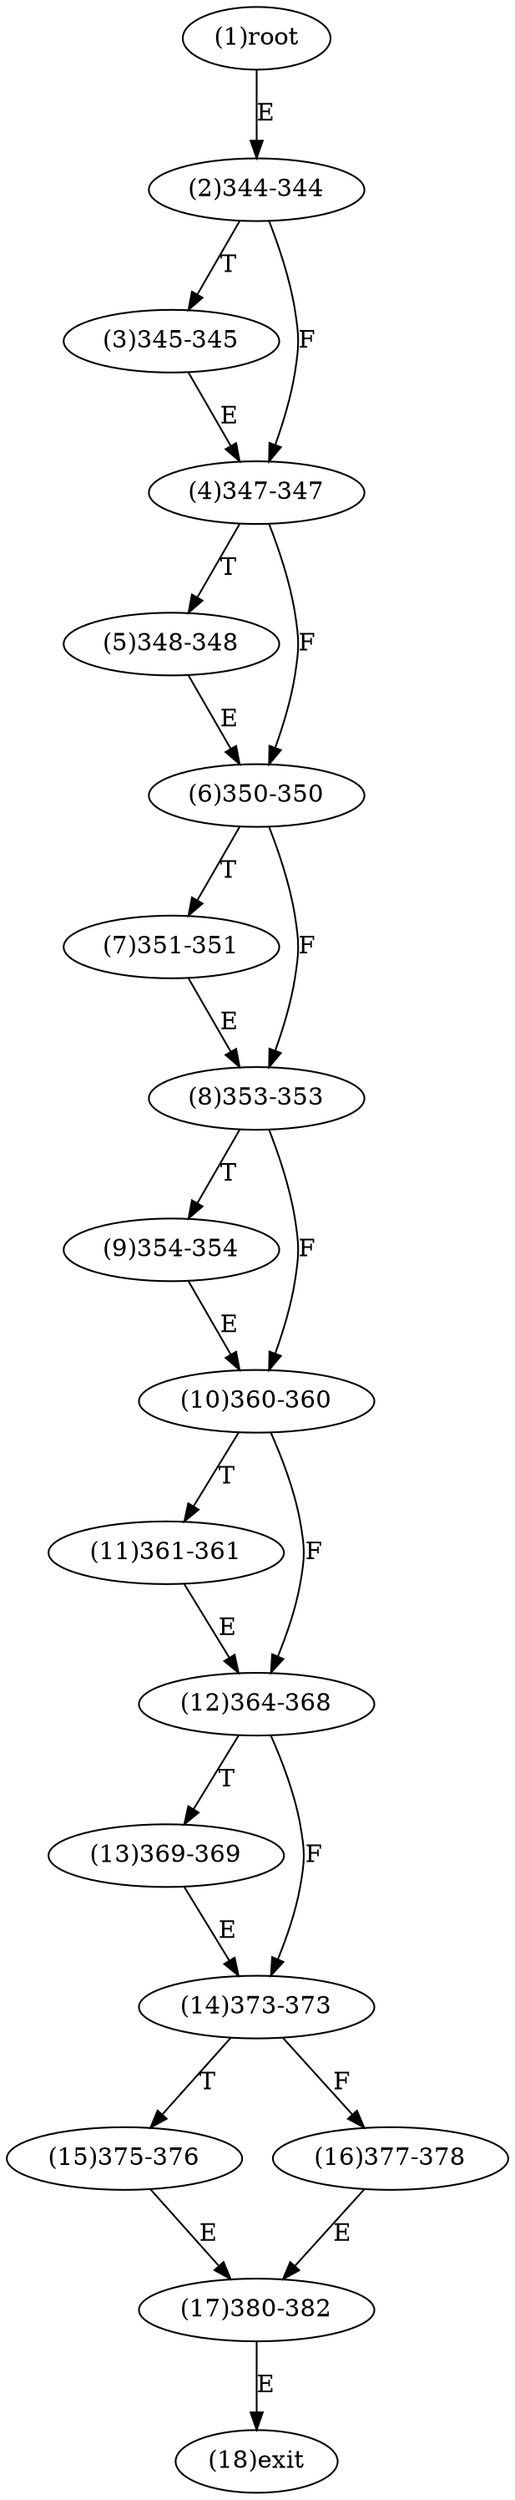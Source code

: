 digraph "" { 
1[ label="(1)root"];
2[ label="(2)344-344"];
3[ label="(3)345-345"];
4[ label="(4)347-347"];
5[ label="(5)348-348"];
6[ label="(6)350-350"];
7[ label="(7)351-351"];
8[ label="(8)353-353"];
9[ label="(9)354-354"];
10[ label="(10)360-360"];
11[ label="(11)361-361"];
12[ label="(12)364-368"];
13[ label="(13)369-369"];
14[ label="(14)373-373"];
15[ label="(15)375-376"];
17[ label="(17)380-382"];
16[ label="(16)377-378"];
18[ label="(18)exit"];
1->2[ label="E"];
2->4[ label="F"];
2->3[ label="T"];
3->4[ label="E"];
4->6[ label="F"];
4->5[ label="T"];
5->6[ label="E"];
6->8[ label="F"];
6->7[ label="T"];
7->8[ label="E"];
8->10[ label="F"];
8->9[ label="T"];
9->10[ label="E"];
10->12[ label="F"];
10->11[ label="T"];
11->12[ label="E"];
12->14[ label="F"];
12->13[ label="T"];
13->14[ label="E"];
14->16[ label="F"];
14->15[ label="T"];
15->17[ label="E"];
16->17[ label="E"];
17->18[ label="E"];
}
